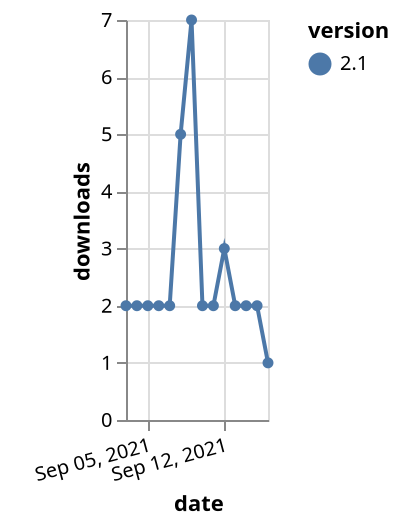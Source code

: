 {"$schema": "https://vega.github.io/schema/vega-lite/v5.json", "description": "A simple bar chart with embedded data.", "data": {"values": [{"date": "2021-09-03", "total": 2187, "delta": 2, "version": "2.1"}, {"date": "2021-09-04", "total": 2189, "delta": 2, "version": "2.1"}, {"date": "2021-09-05", "total": 2191, "delta": 2, "version": "2.1"}, {"date": "2021-09-06", "total": 2193, "delta": 2, "version": "2.1"}, {"date": "2021-09-07", "total": 2195, "delta": 2, "version": "2.1"}, {"date": "2021-09-08", "total": 2200, "delta": 5, "version": "2.1"}, {"date": "2021-09-09", "total": 2207, "delta": 7, "version": "2.1"}, {"date": "2021-09-10", "total": 2209, "delta": 2, "version": "2.1"}, {"date": "2021-09-11", "total": 2211, "delta": 2, "version": "2.1"}, {"date": "2021-09-12", "total": 2214, "delta": 3, "version": "2.1"}, {"date": "2021-09-13", "total": 2216, "delta": 2, "version": "2.1"}, {"date": "2021-09-14", "total": 2218, "delta": 2, "version": "2.1"}, {"date": "2021-09-15", "total": 2220, "delta": 2, "version": "2.1"}, {"date": "2021-09-16", "total": 2221, "delta": 1, "version": "2.1"}]}, "width": "container", "mark": {"type": "line", "point": {"filled": true}}, "encoding": {"x": {"field": "date", "type": "temporal", "timeUnit": "yearmonthdate", "title": "date", "axis": {"labelAngle": -15}}, "y": {"field": "delta", "type": "quantitative", "title": "downloads"}, "color": {"field": "version", "type": "nominal"}, "tooltip": {"field": "delta"}}}